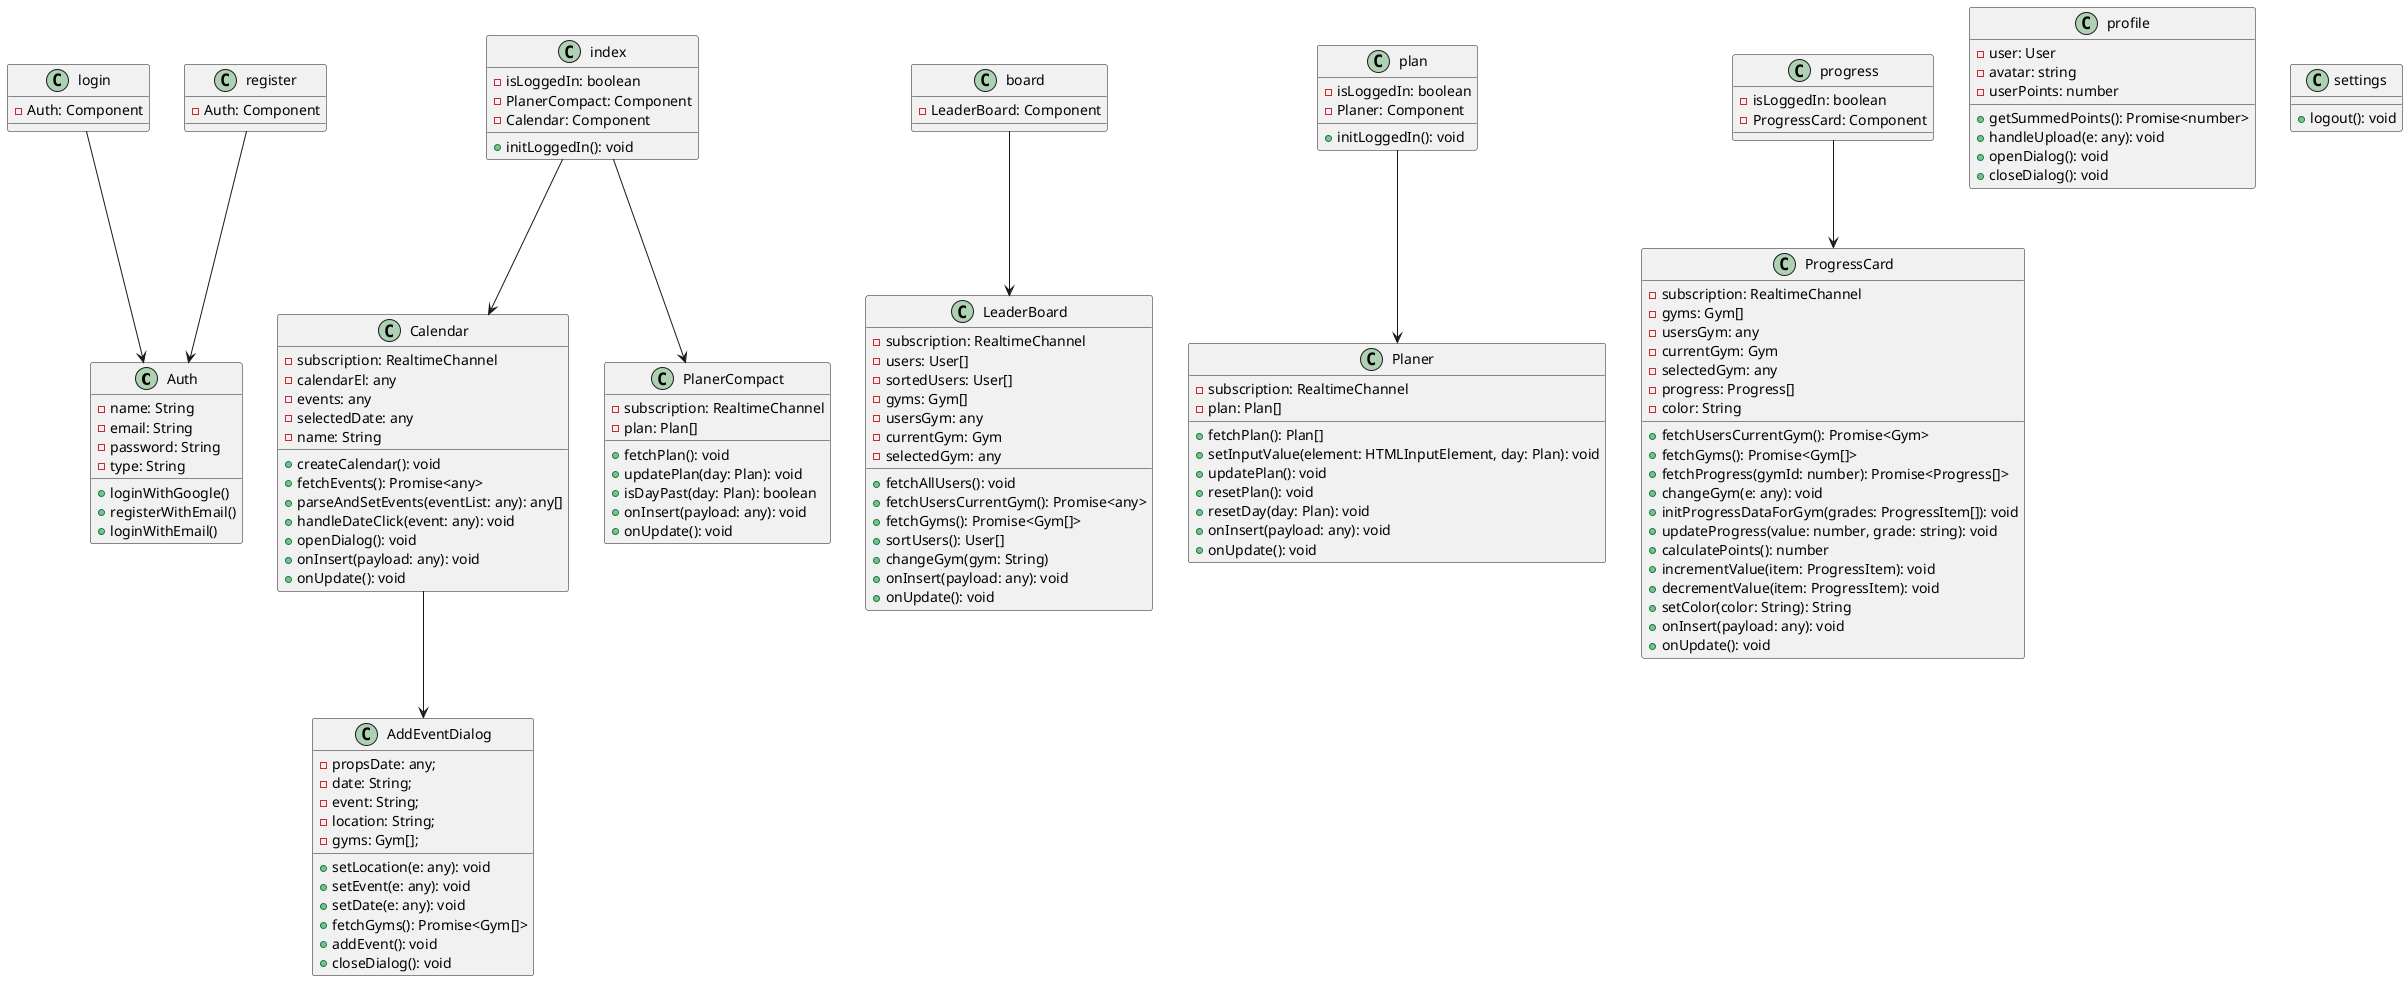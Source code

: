 @startuml
allowmixing

class Auth {
  - name: String
  - email: String
  - password: String
  - type: String
  + loginWithGoogle()
  + registerWithEmail()
  + loginWithEmail()
}

class Calendar {
  - subscription: RealtimeChannel
  - calendarEl: any
  - events: any
  - selectedDate: any
  - name: String
  + createCalendar(): void
  + fetchEvents(): Promise<any>
  + parseAndSetEvents(eventList: any): any[]
  + handleDateClick(event: any): void
  + openDialog(): void
  + onInsert(payload: any): void
  + onUpdate(): void
}

class LeaderBoard {
    - subscription: RealtimeChannel
    - users: User[]
    - sortedUsers: User[]
    - gyms: Gym[]
    - usersGym: any
    - currentGym: Gym
    - selectedGym: any
    + fetchAllUsers(): void
    + fetchUsersCurrentGym(): Promise<any>
    + fetchGyms(): Promise<Gym[]>
    + sortUsers(): User[]
    + changeGym(gym: String)
    + onInsert(payload: any): void
    + onUpdate(): void
}

class AddEventDialog {
  - propsDate: any;
  - date: String;
  - event: String;
  - location: String;
  - gyms: Gym[];
  + setLocation(e: any): void
  + setEvent(e: any): void
  + setDate(e: any): void
  + fetchGyms(): Promise<Gym[]>
  + addEvent(): void
  + closeDialog(): void
}

class Planer {
    - subscription: RealtimeChannel
    - plan: Plan[]
    + fetchPlan(): Plan[]
    + setInputValue(element: HTMLInputElement, day: Plan): void
    + updatePlan(): void
    + resetPlan(): void
    + resetDay(day: Plan): void
    + onInsert(payload: any): void
    + onUpdate(): void
}

class PlanerCompact {
    - subscription: RealtimeChannel
    - plan: Plan[]
    + fetchPlan(): void
    + updatePlan(day: Plan): void
    + isDayPast(day: Plan): boolean
    + onInsert(payload: any): void
    + onUpdate(): void
}

class ProgressCard {
    - subscription: RealtimeChannel
    - gyms: Gym[]
    - usersGym: any
    - currentGym: Gym
    - selectedGym: any
    - progress: Progress[]
    - color: String
    + fetchUsersCurrentGym(): Promise<Gym>
    + fetchGyms(): Promise<Gym[]>
    + fetchProgress(gymId: number): Promise<Progress[]>
    + changeGym(e: any): void
    + initProgressDataForGym(grades: ProgressItem[]): void
    + updateProgress(value: number, grade: string): void
    + calculatePoints(): number
    + incrementValue(item: ProgressItem): void
    + decrementValue(item: ProgressItem): void
    + setColor(color: String): String
    + onInsert(payload: any): void
    + onUpdate(): void
 }

login --> Auth
register --> Auth
index --> Calendar
index --> PlanerCompact
board --> LeaderBoard
plan --> Planer
progress --> ProgressCard
Calendar --> AddEventDialog


class login {
  - Auth: Component
}

class register {
  - Auth: Component
}

class index {
  - isLoggedIn: boolean
  - PlanerCompact: Component
  - Calendar: Component
  + initLoggedIn(): void
}

class board {
  - LeaderBoard: Component
}

class plan {
  - isLoggedIn: boolean
  - Planer: Component
  + initLoggedIn(): void
}

class profile {
  - user: User
  - avatar: string
  - userPoints: number
  + getSummedPoints(): Promise<number>
  + handleUpload(e: any): void
  + openDialog(): void
  + closeDialog(): void
}

class progress {
  - isLoggedIn: boolean
  - ProgressCard: Component
}

class settings {
  + logout(): void
}




@enduml
